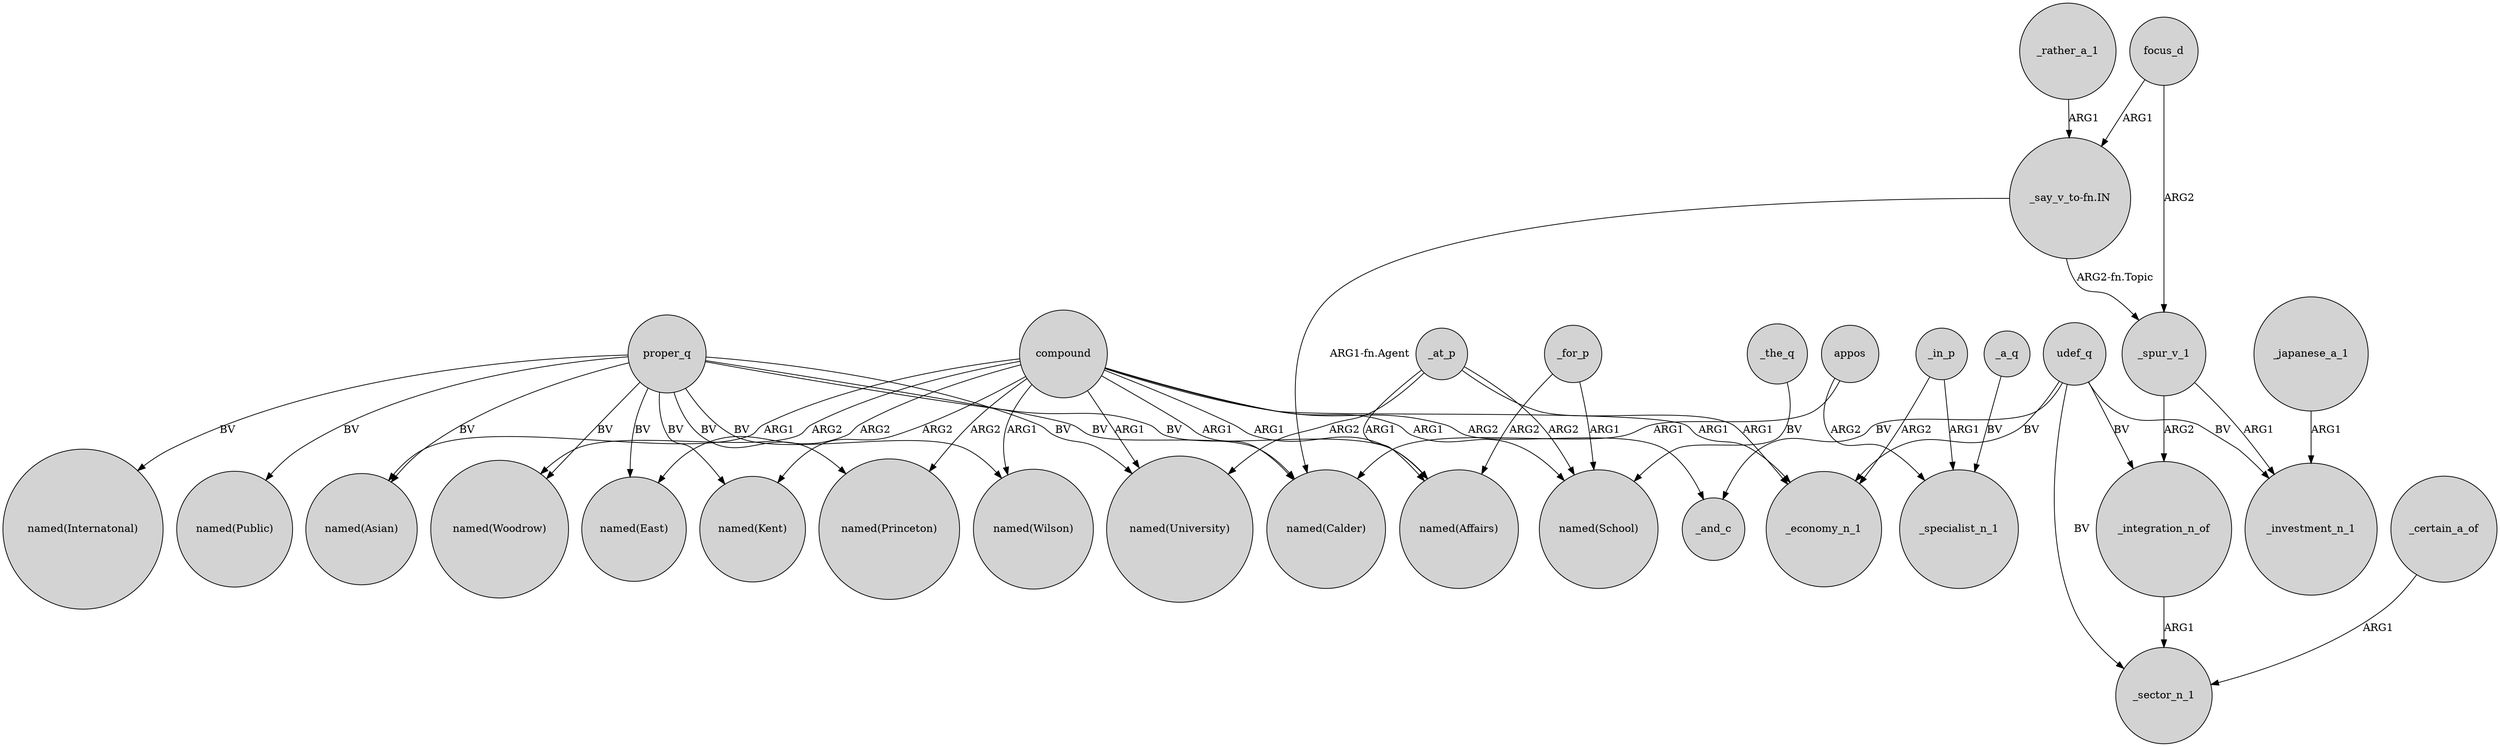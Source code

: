 digraph {
	node [shape=circle style=filled]
	proper_q -> "named(Woodrow)" [label=BV]
	appos -> "named(Calder)" [label=ARG1]
	_in_p -> _specialist_n_1 [label=ARG1]
	proper_q -> "named(Princeton)" [label=BV]
	_rather_a_1 -> "_say_v_to-fn.IN" [label=ARG1]
	proper_q -> "named(Wilson)" [label=BV]
	_the_q -> "named(School)" [label=BV]
	proper_q -> "named(Internatonal)" [label=BV]
	compound -> "named(University)" [label=ARG1]
	focus_d -> _spur_v_1 [label=ARG2]
	compound -> "named(Kent)" [label=ARG2]
	compound -> "named(Princeton)" [label=ARG2]
	_at_p -> "named(School)" [label=ARG2]
	_spur_v_1 -> _investment_n_1 [label=ARG1]
	compound -> "named(Affairs)" [label=ARG1]
	udef_q -> _sector_n_1 [label=BV]
	_integration_n_of -> _sector_n_1 [label=ARG1]
	_at_p -> _economy_n_1 [label=ARG1]
	"_say_v_to-fn.IN" -> _spur_v_1 [label="ARG2-fn.Topic"]
	_at_p -> "named(Affairs)" [label=ARG1]
	udef_q -> _economy_n_1 [label=BV]
	compound -> _and_c [label=ARG2]
	_certain_a_of -> _sector_n_1 [label=ARG1]
	compound -> "named(Asian)" [label=ARG1]
	_in_p -> _economy_n_1 [label=ARG2]
	_at_p -> "named(University)" [label=ARG2]
	_for_p -> "named(School)" [label=ARG1]
	_spur_v_1 -> _integration_n_of [label=ARG2]
	_for_p -> "named(Affairs)" [label=ARG2]
	proper_q -> "named(Public)" [label=BV]
	"_say_v_to-fn.IN" -> "named(Calder)" [label="ARG1-fn.Agent"]
	proper_q -> "named(Calder)" [label=BV]
	compound -> "named(Wilson)" [label=ARG1]
	compound -> "named(School)" [label=ARG1]
	_japanese_a_1 -> _investment_n_1 [label=ARG1]
	compound -> _economy_n_1 [label=ARG1]
	udef_q -> _investment_n_1 [label=BV]
	appos -> _specialist_n_1 [label=ARG2]
	compound -> "named(Calder)" [label=ARG1]
	proper_q -> "named(Affairs)" [label=BV]
	proper_q -> "named(Kent)" [label=BV]
	compound -> "named(East)" [label=ARG2]
	proper_q -> "named(Asian)" [label=BV]
	compound -> "named(Woodrow)" [label=ARG2]
	udef_q -> _and_c [label=BV]
	proper_q -> "named(East)" [label=BV]
	udef_q -> _integration_n_of [label=BV]
	focus_d -> "_say_v_to-fn.IN" [label=ARG1]
	proper_q -> "named(University)" [label=BV]
	_a_q -> _specialist_n_1 [label=BV]
}
